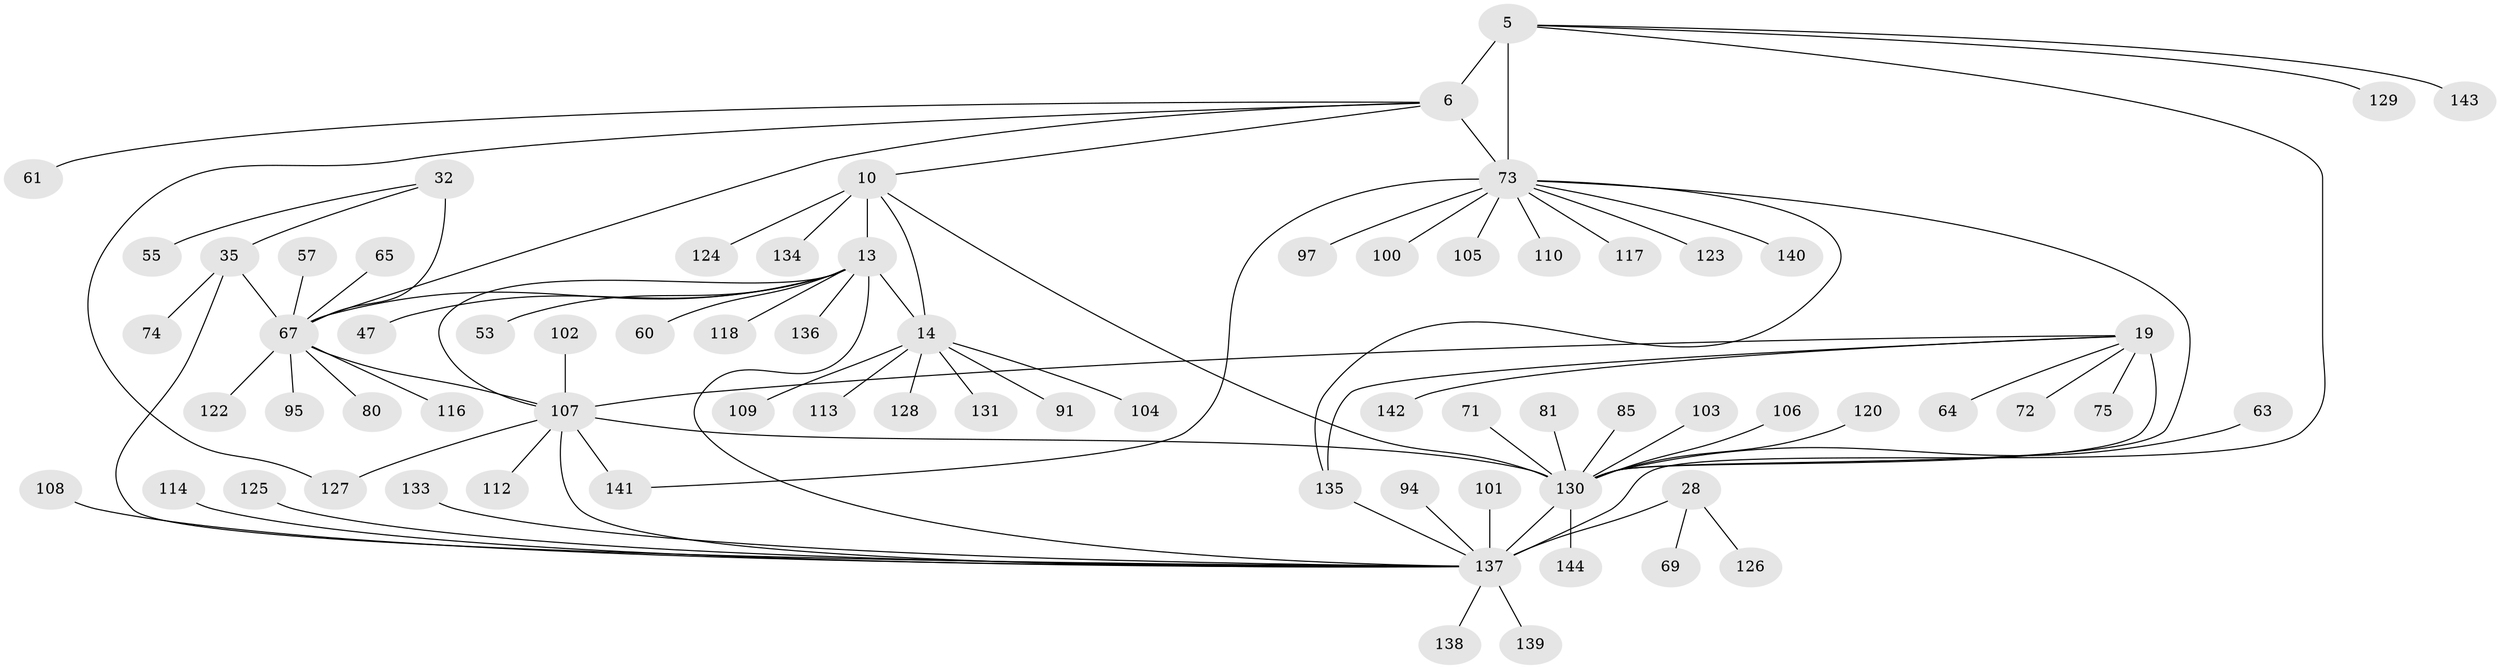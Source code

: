 // original degree distribution, {11: 0.034722222222222224, 10: 0.04861111111111111, 9: 0.034722222222222224, 7: 0.027777777777777776, 8: 0.05555555555555555, 13: 0.006944444444444444, 18: 0.006944444444444444, 12: 0.013888888888888888, 6: 0.013888888888888888, 2: 0.16666666666666666, 1: 0.5486111111111112, 4: 0.013888888888888888, 3: 0.027777777777777776}
// Generated by graph-tools (version 1.1) at 2025/55/03/09/25 04:55:08]
// undirected, 72 vertices, 87 edges
graph export_dot {
graph [start="1"]
  node [color=gray90,style=filled];
  5 [super="+4"];
  6 [super="+3"];
  10 [super="+9"];
  13 [super="+11+8"];
  14 [super="+12"];
  19 [super="+15"];
  28 [super="+23"];
  32 [super="+29"];
  35 [super="+33"];
  47;
  53;
  55;
  57;
  60;
  61;
  63;
  64;
  65;
  67 [super="+56+30+34"];
  69;
  71;
  72;
  73 [super="+7+38+42+44+52+59"];
  74;
  75 [super="+49"];
  80 [super="+39"];
  81;
  85;
  91;
  94;
  95;
  97;
  100;
  101;
  102;
  103 [super="+82"];
  104;
  105;
  106;
  107 [super="+89+99+58+87"];
  108;
  109;
  110;
  112;
  113;
  114 [super="+50"];
  116;
  117;
  118;
  120;
  122 [super="+121"];
  123;
  124;
  125 [super="+46+111"];
  126 [super="+98"];
  127 [super="+115"];
  128 [super="+36"];
  129 [super="+119"];
  130 [super="+21+48+54+62"];
  131;
  133;
  134;
  135 [super="+92+132"];
  136 [super="+77"];
  137 [super="+27+37+41+43+66+45+68+76+84+88+93"];
  138;
  139;
  140;
  141;
  142;
  143 [super="+90"];
  144;
  5 -- 6 [weight=4];
  5 -- 143;
  5 -- 129;
  5 -- 137;
  5 -- 73 [weight=6];
  6 -- 67 [weight=2];
  6 -- 10;
  6 -- 61;
  6 -- 127;
  6 -- 73 [weight=6];
  10 -- 13 [weight=6];
  10 -- 14 [weight=4];
  10 -- 124;
  10 -- 134;
  10 -- 130;
  13 -- 14 [weight=6];
  13 -- 60;
  13 -- 137 [weight=3];
  13 -- 107 [weight=2];
  13 -- 67;
  13 -- 136;
  13 -- 47;
  13 -- 53;
  13 -- 118;
  14 -- 91;
  14 -- 104;
  14 -- 113;
  14 -- 131;
  14 -- 109;
  14 -- 128;
  19 -- 72;
  19 -- 142;
  19 -- 64;
  19 -- 75;
  19 -- 135;
  19 -- 107 [weight=2];
  19 -- 130 [weight=8];
  28 -- 69;
  28 -- 126;
  28 -- 137 [weight=10];
  32 -- 35 [weight=4];
  32 -- 55;
  32 -- 67 [weight=6];
  35 -- 74;
  35 -- 67 [weight=6];
  35 -- 137;
  57 -- 67;
  63 -- 130;
  65 -- 67;
  67 -- 80;
  67 -- 116;
  67 -- 122;
  67 -- 95;
  67 -- 107 [weight=2];
  71 -- 130;
  73 -- 135;
  73 -- 140;
  73 -- 141;
  73 -- 97;
  73 -- 100;
  73 -- 105;
  73 -- 110;
  73 -- 117;
  73 -- 123;
  73 -- 130;
  81 -- 130;
  85 -- 130;
  94 -- 137;
  101 -- 137;
  102 -- 107;
  103 -- 130;
  106 -- 130;
  107 -- 141;
  107 -- 112;
  107 -- 127 [weight=2];
  107 -- 130 [weight=5];
  107 -- 137;
  108 -- 137;
  114 -- 137;
  120 -- 130;
  125 -- 137;
  130 -- 137;
  130 -- 144;
  133 -- 137;
  135 -- 137 [weight=2];
  137 -- 139;
  137 -- 138;
}
